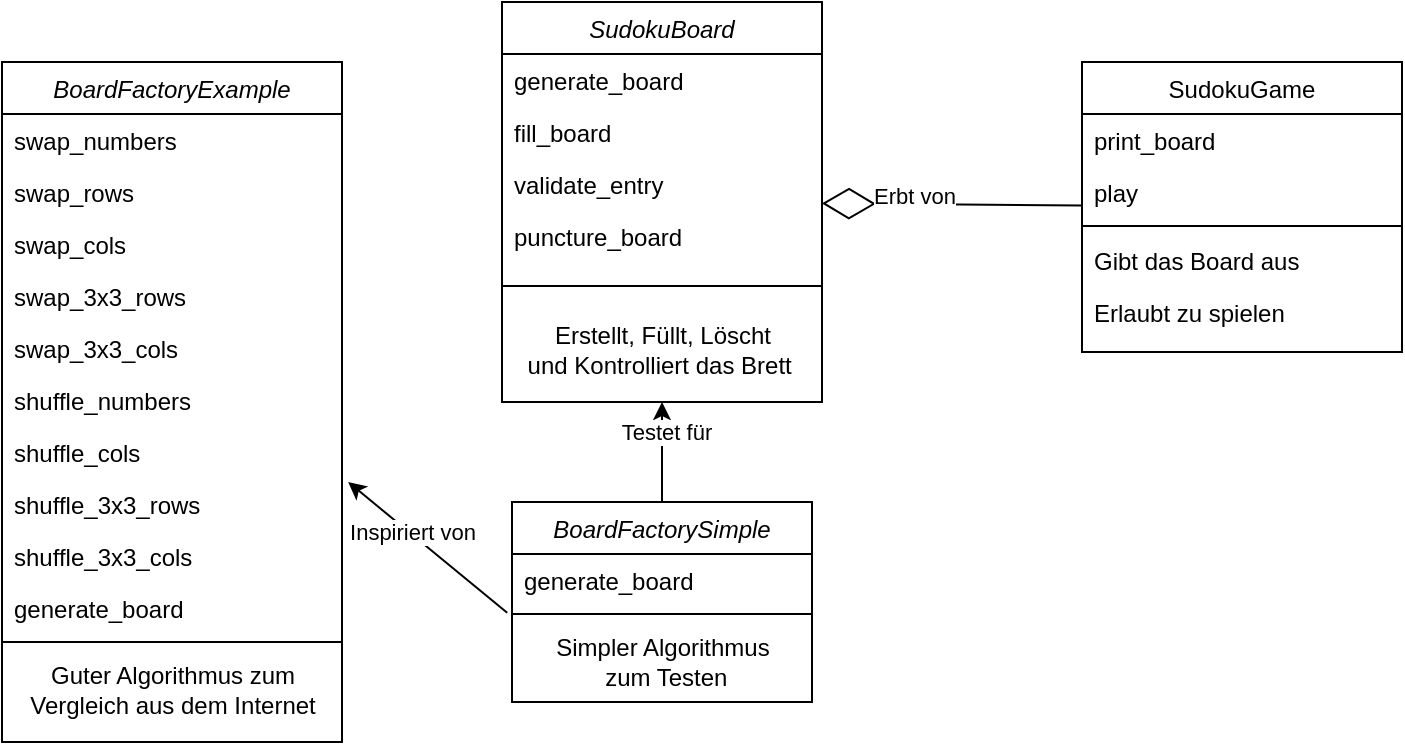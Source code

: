 <mxfile version="20.4.0" type="device"><diagram id="C5RBs43oDa-KdzZeNtuy" name="Page-1"><mxGraphModel dx="2062" dy="1114" grid="1" gridSize="10" guides="1" tooltips="1" connect="1" arrows="1" fold="1" page="1" pageScale="1" pageWidth="827" pageHeight="1169" math="0" shadow="0"><root><mxCell id="WIyWlLk6GJQsqaUBKTNV-0"/><mxCell id="WIyWlLk6GJQsqaUBKTNV-1" parent="WIyWlLk6GJQsqaUBKTNV-0"/><mxCell id="zkfFHV4jXpPFQw0GAbJ--0" value="SudokuBoard" style="swimlane;fontStyle=2;align=center;verticalAlign=top;childLayout=stackLayout;horizontal=1;startSize=26;horizontalStack=0;resizeParent=1;resizeLast=0;collapsible=1;marginBottom=0;rounded=0;shadow=0;strokeWidth=1;" parent="WIyWlLk6GJQsqaUBKTNV-1" vertex="1"><mxGeometry x="270" y="50" width="160" height="200" as="geometry"><mxRectangle x="230" y="140" width="160" height="26" as="alternateBounds"/></mxGeometry></mxCell><mxCell id="zkfFHV4jXpPFQw0GAbJ--1" value="generate_board" style="text;align=left;verticalAlign=top;spacingLeft=4;spacingRight=4;overflow=hidden;rotatable=0;points=[[0,0.5],[1,0.5]];portConstraint=eastwest;" parent="zkfFHV4jXpPFQw0GAbJ--0" vertex="1"><mxGeometry y="26" width="160" height="26" as="geometry"/></mxCell><mxCell id="zkfFHV4jXpPFQw0GAbJ--2" value="fill_board" style="text;align=left;verticalAlign=top;spacingLeft=4;spacingRight=4;overflow=hidden;rotatable=0;points=[[0,0.5],[1,0.5]];portConstraint=eastwest;rounded=0;shadow=0;html=0;" parent="zkfFHV4jXpPFQw0GAbJ--0" vertex="1"><mxGeometry y="52" width="160" height="26" as="geometry"/></mxCell><mxCell id="yWedkSjJ-mOeX6taWh3V-0" value="validate_entry" style="text;align=left;verticalAlign=top;spacingLeft=4;spacingRight=4;overflow=hidden;rotatable=0;points=[[0,0.5],[1,0.5]];portConstraint=eastwest;rounded=0;shadow=0;html=0;" parent="zkfFHV4jXpPFQw0GAbJ--0" vertex="1"><mxGeometry y="78" width="160" height="26" as="geometry"/></mxCell><mxCell id="yWedkSjJ-mOeX6taWh3V-1" value="puncture_board" style="text;align=left;verticalAlign=top;spacingLeft=4;spacingRight=4;overflow=hidden;rotatable=0;points=[[0,0.5],[1,0.5]];portConstraint=eastwest;rounded=0;shadow=0;html=0;" parent="zkfFHV4jXpPFQw0GAbJ--0" vertex="1"><mxGeometry y="104" width="160" height="26" as="geometry"/></mxCell><mxCell id="zkfFHV4jXpPFQw0GAbJ--4" value="" style="line;html=1;strokeWidth=1;align=left;verticalAlign=middle;spacingTop=-1;spacingLeft=3;spacingRight=3;rotatable=0;labelPosition=right;points=[];portConstraint=eastwest;" parent="zkfFHV4jXpPFQw0GAbJ--0" vertex="1"><mxGeometry y="130" width="160" height="24" as="geometry"/></mxCell><mxCell id="yWedkSjJ-mOeX6taWh3V-5" value="Erstellt, Füllt, Löscht&lt;br&gt;und Kontrolliert das Brett&amp;nbsp;" style="text;html=1;align=center;verticalAlign=middle;resizable=0;points=[];autosize=1;strokeColor=none;fillColor=none;" parent="zkfFHV4jXpPFQw0GAbJ--0" vertex="1"><mxGeometry y="154" width="160" height="40" as="geometry"/></mxCell><mxCell id="zkfFHV4jXpPFQw0GAbJ--17" value="SudokuGame" style="swimlane;fontStyle=0;align=center;verticalAlign=top;childLayout=stackLayout;horizontal=1;startSize=26;horizontalStack=0;resizeParent=1;resizeLast=0;collapsible=1;marginBottom=0;rounded=0;shadow=0;strokeWidth=1;" parent="WIyWlLk6GJQsqaUBKTNV-1" vertex="1"><mxGeometry x="560" y="80" width="160" height="145" as="geometry"><mxRectangle x="550" y="140" width="160" height="26" as="alternateBounds"/></mxGeometry></mxCell><mxCell id="zkfFHV4jXpPFQw0GAbJ--19" value="print_board" style="text;align=left;verticalAlign=top;spacingLeft=4;spacingRight=4;overflow=hidden;rotatable=0;points=[[0,0.5],[1,0.5]];portConstraint=eastwest;rounded=0;shadow=0;html=0;" parent="zkfFHV4jXpPFQw0GAbJ--17" vertex="1"><mxGeometry y="26" width="160" height="26" as="geometry"/></mxCell><mxCell id="zkfFHV4jXpPFQw0GAbJ--20" value="play" style="text;align=left;verticalAlign=top;spacingLeft=4;spacingRight=4;overflow=hidden;rotatable=0;points=[[0,0.5],[1,0.5]];portConstraint=eastwest;rounded=0;shadow=0;html=0;" parent="zkfFHV4jXpPFQw0GAbJ--17" vertex="1"><mxGeometry y="52" width="160" height="26" as="geometry"/></mxCell><mxCell id="zkfFHV4jXpPFQw0GAbJ--23" value="" style="line;html=1;strokeWidth=1;align=left;verticalAlign=middle;spacingTop=-1;spacingLeft=3;spacingRight=3;rotatable=0;labelPosition=right;points=[];portConstraint=eastwest;" parent="zkfFHV4jXpPFQw0GAbJ--17" vertex="1"><mxGeometry y="78" width="160" height="8" as="geometry"/></mxCell><mxCell id="zkfFHV4jXpPFQw0GAbJ--24" value="Gibt das Board aus" style="text;align=left;verticalAlign=top;spacingLeft=4;spacingRight=4;overflow=hidden;rotatable=0;points=[[0,0.5],[1,0.5]];portConstraint=eastwest;" parent="zkfFHV4jXpPFQw0GAbJ--17" vertex="1"><mxGeometry y="86" width="160" height="26" as="geometry"/></mxCell><mxCell id="zkfFHV4jXpPFQw0GAbJ--25" value="Erlaubt zu spielen" style="text;align=left;verticalAlign=top;spacingLeft=4;spacingRight=4;overflow=hidden;rotatable=0;points=[[0,0.5],[1,0.5]];portConstraint=eastwest;" parent="zkfFHV4jXpPFQw0GAbJ--17" vertex="1"><mxGeometry y="112" width="160" height="26" as="geometry"/></mxCell><mxCell id="yWedkSjJ-mOeX6taWh3V-4" value="" style="endArrow=diamondThin;endFill=0;endSize=24;html=1;rounded=0;" parent="WIyWlLk6GJQsqaUBKTNV-1" source="zkfFHV4jXpPFQw0GAbJ--17" target="zkfFHV4jXpPFQw0GAbJ--0" edge="1"><mxGeometry width="160" relative="1" as="geometry"><mxPoint x="330" y="200" as="sourcePoint"/><mxPoint x="490" y="200" as="targetPoint"/></mxGeometry></mxCell><mxCell id="yWedkSjJ-mOeX6taWh3V-6" value="Erbt von" style="edgeLabel;html=1;align=center;verticalAlign=middle;resizable=0;points=[];" parent="yWedkSjJ-mOeX6taWh3V-4" vertex="1" connectable="0"><mxGeometry x="0.298" y="-4" relative="1" as="geometry"><mxPoint as="offset"/></mxGeometry></mxCell><mxCell id="yWedkSjJ-mOeX6taWh3V-8" value="BoardFactoryExample" style="swimlane;fontStyle=2;align=center;verticalAlign=top;childLayout=stackLayout;horizontal=1;startSize=26;horizontalStack=0;resizeParent=1;resizeLast=0;collapsible=1;marginBottom=0;rounded=0;shadow=0;strokeWidth=1;" parent="WIyWlLk6GJQsqaUBKTNV-1" vertex="1"><mxGeometry x="20" y="80" width="170" height="340" as="geometry"><mxRectangle x="230" y="140" width="160" height="26" as="alternateBounds"/></mxGeometry></mxCell><mxCell id="yWedkSjJ-mOeX6taWh3V-9" value="swap_numbers" style="text;align=left;verticalAlign=top;spacingLeft=4;spacingRight=4;overflow=hidden;rotatable=0;points=[[0,0.5],[1,0.5]];portConstraint=eastwest;" parent="yWedkSjJ-mOeX6taWh3V-8" vertex="1"><mxGeometry y="26" width="170" height="26" as="geometry"/></mxCell><mxCell id="yWedkSjJ-mOeX6taWh3V-10" value="swap_rows" style="text;align=left;verticalAlign=top;spacingLeft=4;spacingRight=4;overflow=hidden;rotatable=0;points=[[0,0.5],[1,0.5]];portConstraint=eastwest;rounded=0;shadow=0;html=0;" parent="yWedkSjJ-mOeX6taWh3V-8" vertex="1"><mxGeometry y="52" width="170" height="26" as="geometry"/></mxCell><mxCell id="yWedkSjJ-mOeX6taWh3V-11" value="swap_cols" style="text;align=left;verticalAlign=top;spacingLeft=4;spacingRight=4;overflow=hidden;rotatable=0;points=[[0,0.5],[1,0.5]];portConstraint=eastwest;rounded=0;shadow=0;html=0;" parent="yWedkSjJ-mOeX6taWh3V-8" vertex="1"><mxGeometry y="78" width="170" height="26" as="geometry"/></mxCell><mxCell id="yWedkSjJ-mOeX6taWh3V-12" value="swap_3x3_rows" style="text;align=left;verticalAlign=top;spacingLeft=4;spacingRight=4;overflow=hidden;rotatable=0;points=[[0,0.5],[1,0.5]];portConstraint=eastwest;rounded=0;shadow=0;html=0;" parent="yWedkSjJ-mOeX6taWh3V-8" vertex="1"><mxGeometry y="104" width="170" height="26" as="geometry"/></mxCell><mxCell id="yWedkSjJ-mOeX6taWh3V-13" value="swap_3x3_cols" style="text;align=left;verticalAlign=top;spacingLeft=4;spacingRight=4;overflow=hidden;rotatable=0;points=[[0,0.5],[1,0.5]];portConstraint=eastwest;rounded=0;shadow=0;html=0;" parent="yWedkSjJ-mOeX6taWh3V-8" vertex="1"><mxGeometry y="130" width="170" height="26" as="geometry"/></mxCell><mxCell id="yWedkSjJ-mOeX6taWh3V-16" value="shuffle_numbers" style="text;align=left;verticalAlign=top;spacingLeft=4;spacingRight=4;overflow=hidden;rotatable=0;points=[[0,0.5],[1,0.5]];portConstraint=eastwest;rounded=0;shadow=0;html=0;" parent="yWedkSjJ-mOeX6taWh3V-8" vertex="1"><mxGeometry y="156" width="170" height="26" as="geometry"/></mxCell><mxCell id="yWedkSjJ-mOeX6taWh3V-17" value="shuffle_cols" style="text;align=left;verticalAlign=top;spacingLeft=4;spacingRight=4;overflow=hidden;rotatable=0;points=[[0,0.5],[1,0.5]];portConstraint=eastwest;rounded=0;shadow=0;html=0;" parent="yWedkSjJ-mOeX6taWh3V-8" vertex="1"><mxGeometry y="182" width="170" height="26" as="geometry"/></mxCell><mxCell id="yWedkSjJ-mOeX6taWh3V-18" value="shuffle_3x3_rows" style="text;align=left;verticalAlign=top;spacingLeft=4;spacingRight=4;overflow=hidden;rotatable=0;points=[[0,0.5],[1,0.5]];portConstraint=eastwest;rounded=0;shadow=0;html=0;" parent="yWedkSjJ-mOeX6taWh3V-8" vertex="1"><mxGeometry y="208" width="170" height="26" as="geometry"/></mxCell><mxCell id="yWedkSjJ-mOeX6taWh3V-19" value="shuffle_3x3_cols" style="text;align=left;verticalAlign=top;spacingLeft=4;spacingRight=4;overflow=hidden;rotatable=0;points=[[0,0.5],[1,0.5]];portConstraint=eastwest;rounded=0;shadow=0;html=0;" parent="yWedkSjJ-mOeX6taWh3V-8" vertex="1"><mxGeometry y="234" width="170" height="26" as="geometry"/></mxCell><mxCell id="yWedkSjJ-mOeX6taWh3V-20" value="generate_board" style="text;align=left;verticalAlign=top;spacingLeft=4;spacingRight=4;overflow=hidden;rotatable=0;points=[[0,0.5],[1,0.5]];portConstraint=eastwest;rounded=0;shadow=0;html=0;" parent="yWedkSjJ-mOeX6taWh3V-8" vertex="1"><mxGeometry y="260" width="170" height="26" as="geometry"/></mxCell><mxCell id="yWedkSjJ-mOeX6taWh3V-14" value="" style="line;html=1;strokeWidth=1;align=left;verticalAlign=middle;spacingTop=-1;spacingLeft=3;spacingRight=3;rotatable=0;labelPosition=right;points=[];portConstraint=eastwest;" parent="yWedkSjJ-mOeX6taWh3V-8" vertex="1"><mxGeometry y="286" width="170" height="8" as="geometry"/></mxCell><mxCell id="yWedkSjJ-mOeX6taWh3V-15" value="Guter Algorithmus zum &lt;br&gt;Vergleich aus dem Internet" style="text;html=1;align=center;verticalAlign=middle;resizable=0;points=[];autosize=1;strokeColor=none;fillColor=none;" parent="yWedkSjJ-mOeX6taWh3V-8" vertex="1"><mxGeometry y="294" width="170" height="40" as="geometry"/></mxCell><mxCell id="yWedkSjJ-mOeX6taWh3V-22" value="BoardFactorySimple" style="swimlane;fontStyle=2;align=center;verticalAlign=top;childLayout=stackLayout;horizontal=1;startSize=26;horizontalStack=0;resizeParent=1;resizeLast=0;collapsible=1;marginBottom=0;rounded=0;shadow=0;strokeWidth=1;" parent="WIyWlLk6GJQsqaUBKTNV-1" vertex="1"><mxGeometry x="275" y="300" width="150" height="100" as="geometry"><mxRectangle x="230" y="140" width="160" height="26" as="alternateBounds"/></mxGeometry></mxCell><mxCell id="yWedkSjJ-mOeX6taWh3V-32" value="generate_board" style="text;align=left;verticalAlign=top;spacingLeft=4;spacingRight=4;overflow=hidden;rotatable=0;points=[[0,0.5],[1,0.5]];portConstraint=eastwest;rounded=0;shadow=0;html=0;" parent="yWedkSjJ-mOeX6taWh3V-22" vertex="1"><mxGeometry y="26" width="150" height="26" as="geometry"/></mxCell><mxCell id="yWedkSjJ-mOeX6taWh3V-34" value="" style="line;html=1;strokeWidth=1;align=left;verticalAlign=middle;spacingTop=-1;spacingLeft=3;spacingRight=3;rotatable=0;labelPosition=right;points=[];portConstraint=eastwest;" parent="yWedkSjJ-mOeX6taWh3V-22" vertex="1"><mxGeometry y="52" width="150" height="8" as="geometry"/></mxCell><mxCell id="yWedkSjJ-mOeX6taWh3V-35" value="Simpler Algorithmus&lt;br&gt;&amp;nbsp;zum Testen" style="text;html=1;align=center;verticalAlign=middle;resizable=0;points=[];autosize=1;strokeColor=none;fillColor=none;" parent="yWedkSjJ-mOeX6taWh3V-22" vertex="1"><mxGeometry y="60" width="150" height="40" as="geometry"/></mxCell><mxCell id="yWedkSjJ-mOeX6taWh3V-36" value="" style="endArrow=classic;html=1;rounded=0;entryX=1.018;entryY=0.077;entryDx=0;entryDy=0;entryPerimeter=0;exitX=-0.016;exitY=1.128;exitDx=0;exitDy=0;exitPerimeter=0;" parent="WIyWlLk6GJQsqaUBKTNV-1" source="yWedkSjJ-mOeX6taWh3V-32" target="yWedkSjJ-mOeX6taWh3V-18" edge="1"><mxGeometry width="50" height="50" relative="1" as="geometry"><mxPoint x="275" y="385" as="sourcePoint"/><mxPoint x="260" y="360" as="targetPoint"/></mxGeometry></mxCell><mxCell id="yWedkSjJ-mOeX6taWh3V-37" value="Inspiriert von" style="edgeLabel;html=1;align=center;verticalAlign=middle;resizable=0;points=[];" parent="yWedkSjJ-mOeX6taWh3V-36" vertex="1" connectable="0"><mxGeometry x="0.224" y="-1" relative="1" as="geometry"><mxPoint as="offset"/></mxGeometry></mxCell><mxCell id="yWedkSjJ-mOeX6taWh3V-38" value="" style="endArrow=classic;html=1;rounded=0;exitX=0.5;exitY=0;exitDx=0;exitDy=0;" parent="WIyWlLk6GJQsqaUBKTNV-1" source="yWedkSjJ-mOeX6taWh3V-22" edge="1"><mxGeometry width="50" height="50" relative="1" as="geometry"><mxPoint x="330" y="330" as="sourcePoint"/><mxPoint x="350" y="250" as="targetPoint"/><Array as="points"/></mxGeometry></mxCell><mxCell id="yWedkSjJ-mOeX6taWh3V-39" value="Testet für" style="edgeLabel;html=1;align=center;verticalAlign=middle;resizable=0;points=[];" parent="yWedkSjJ-mOeX6taWh3V-38" vertex="1" connectable="0"><mxGeometry x="0.407" y="-2" relative="1" as="geometry"><mxPoint as="offset"/></mxGeometry></mxCell></root></mxGraphModel></diagram></mxfile>